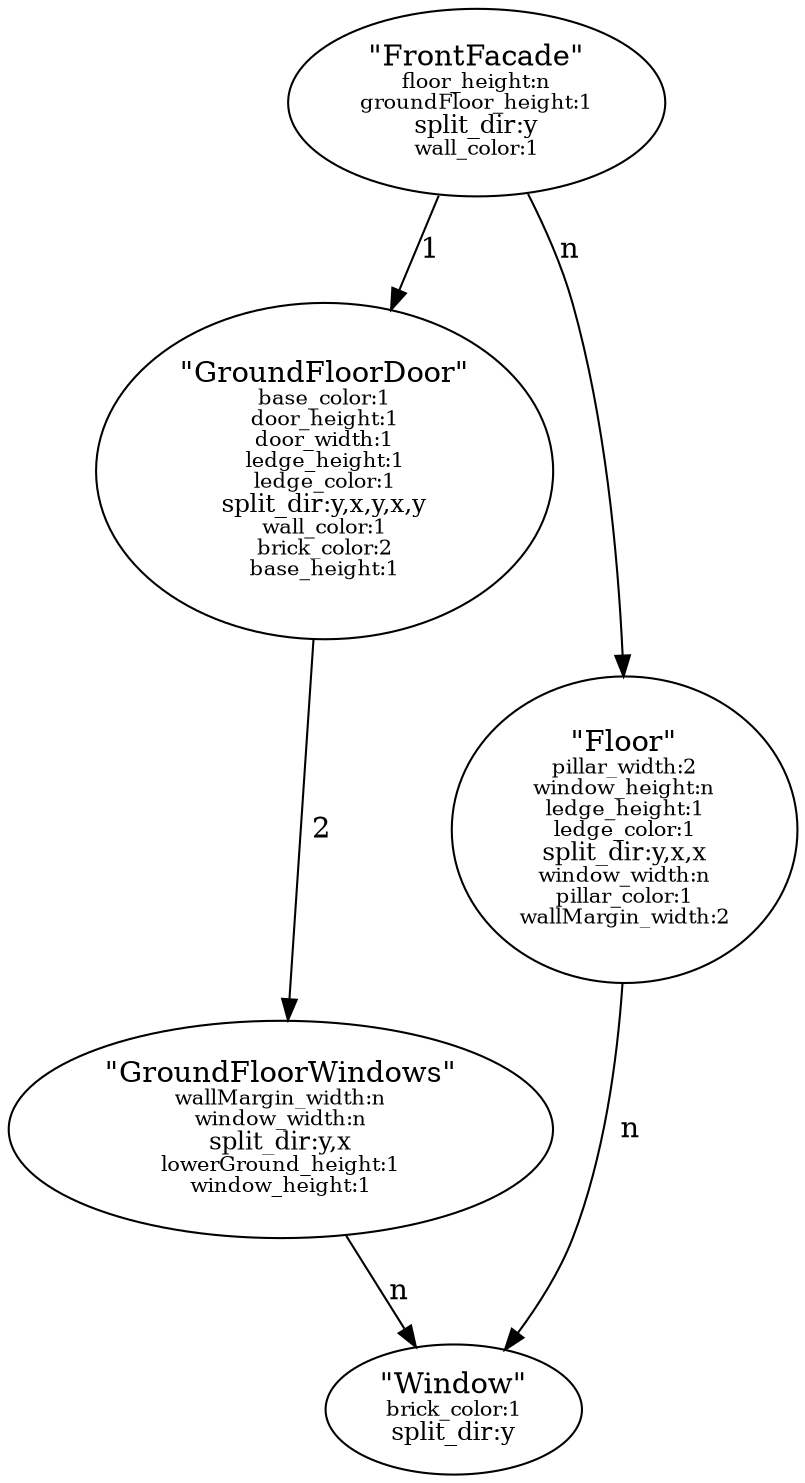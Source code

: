 digraph {
    FrontFacade -> GroundFloorDoor[label="1"];
    FrontFacade -> Floor[label="n"];
    Floor -> Window[label="n"];
    GroundFloorDoor -> GroundFloorWindows[label="2"];
    GroundFloorWindows -> Window[label="n"];
    FrontFacade [label=<"FrontFacade"
<BR /><FONT POINT-SIZE="10">floor_height:n</FONT>
<BR /><FONT POINT-SIZE="10">groundFloor_height:1</FONT>
<BR /><FONT POINT-SIZE="12">split_dir:y</FONT>
<BR /><FONT POINT-SIZE="10">wall_color:1</FONT>>];
    Floor [label=<"Floor"
<BR /><FONT POINT-SIZE="10">pillar_width:2</FONT>
<BR /><FONT POINT-SIZE="10">window_height:n</FONT>
<BR /><FONT POINT-SIZE="10">ledge_height:1</FONT>
<BR /><FONT POINT-SIZE="10">ledge_color:1</FONT>
<BR /><FONT POINT-SIZE="12">split_dir:y,x,x</FONT>
<BR /><FONT POINT-SIZE="10">window_width:n</FONT>
<BR /><FONT POINT-SIZE="10">pillar_color:1</FONT>
<BR /><FONT POINT-SIZE="10">wallMargin_width:2</FONT>>];
    Window [label=<"Window"
<BR /><FONT POINT-SIZE="10">brick_color:1</FONT>
<BR /><FONT POINT-SIZE="12">split_dir:y</FONT>>];
    GroundFloorDoor [label=<"GroundFloorDoor"
<BR /><FONT POINT-SIZE="10">base_color:1</FONT>
<BR /><FONT POINT-SIZE="10">door_height:1</FONT>
<BR /><FONT POINT-SIZE="10">door_width:1</FONT>
<BR /><FONT POINT-SIZE="10">ledge_height:1</FONT>
<BR /><FONT POINT-SIZE="10">ledge_color:1</FONT>
<BR /><FONT POINT-SIZE="12">split_dir:y,x,y,x,y</FONT>
<BR /><FONT POINT-SIZE="10">wall_color:1</FONT>
<BR /><FONT POINT-SIZE="10">brick_color:2</FONT>
<BR /><FONT POINT-SIZE="10">base_height:1</FONT>>];
    GroundFloorWindows [label=<"GroundFloorWindows"
<BR /><FONT POINT-SIZE="10">wallMargin_width:n</FONT>
<BR /><FONT POINT-SIZE="10">window_width:n</FONT>
<BR /><FONT POINT-SIZE="12">split_dir:y,x</FONT>
<BR /><FONT POINT-SIZE="10">lowerGround_height:1</FONT>
<BR /><FONT POINT-SIZE="10">window_height:1</FONT>>];
}